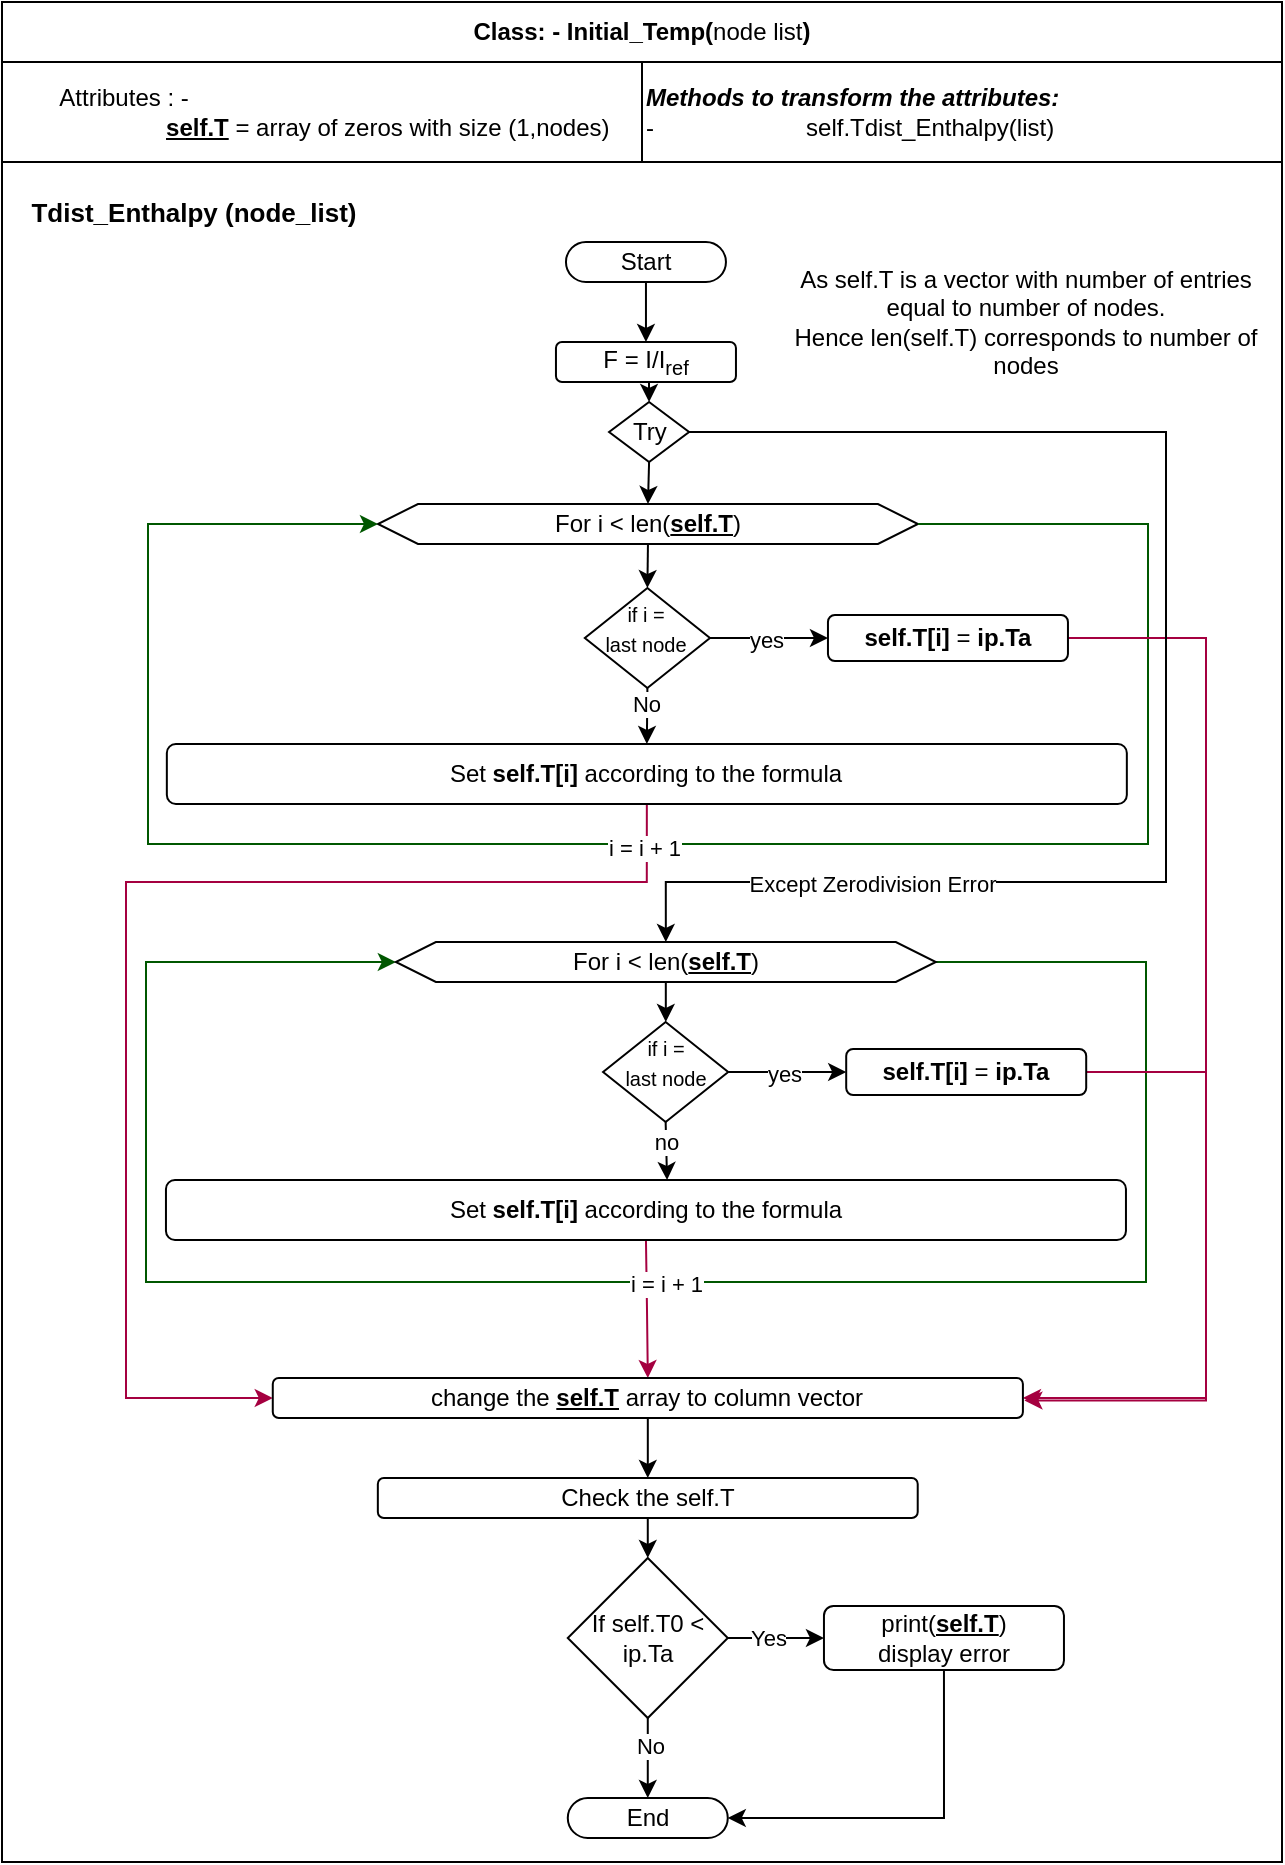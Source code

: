 <mxfile version="21.7.2" type="github">
  <diagram id="C5RBs43oDa-KdzZeNtuy" name="Page-1">
    <mxGraphModel dx="1687" dy="934" grid="0" gridSize="10" guides="1" tooltips="1" connect="1" arrows="1" fold="1" page="1" pageScale="1" pageWidth="827" pageHeight="1169" math="0" shadow="0">
      <root>
        <mxCell id="WIyWlLk6GJQsqaUBKTNV-0" />
        <mxCell id="WIyWlLk6GJQsqaUBKTNV-1" parent="WIyWlLk6GJQsqaUBKTNV-0" />
        <mxCell id="KUYVFX4BnLb6LtAk-J63-66" value="&lt;b&gt;Class: - Initial_Temp(&lt;/b&gt;node list&lt;b&gt;)&lt;/b&gt;" style="rounded=0;whiteSpace=wrap;html=1;" parent="WIyWlLk6GJQsqaUBKTNV-1" vertex="1">
          <mxGeometry x="100" y="65" width="640" height="30" as="geometry" />
        </mxCell>
        <mxCell id="KUYVFX4BnLb6LtAk-J63-67" value="&lt;span style=&quot;white-space: pre;&quot;&gt;&#x9;&lt;/span&gt;Attributes : -&amp;nbsp;&lt;br&gt;&lt;span style=&quot;white-space: pre;&quot;&gt;&#x9;&lt;/span&gt;&lt;span style=&quot;white-space: pre;&quot;&gt;&#x9;&lt;/span&gt;&lt;span style=&quot;white-space: pre;&quot;&gt;&#x9;&lt;/span&gt;&lt;b&gt;&lt;u&gt;self.T&lt;/u&gt;&lt;/b&gt; = array of zeros with size (1,nodes)" style="rounded=0;whiteSpace=wrap;html=1;align=left;" parent="WIyWlLk6GJQsqaUBKTNV-1" vertex="1">
          <mxGeometry x="100" y="95" width="320" height="50" as="geometry" />
        </mxCell>
        <mxCell id="KUYVFX4BnLb6LtAk-J63-68" value="&lt;i&gt;&lt;b&gt;Methods to transform the attributes:&lt;/b&gt;&lt;/i&gt; -&lt;span style=&quot;white-space: pre;&quot;&gt;&#x9;&lt;/span&gt;&lt;span style=&quot;white-space: pre;&quot;&gt;&#x9;&lt;/span&gt;&lt;span style=&quot;white-space: pre;&quot;&gt;&#x9;&lt;/span&gt;self.Tdist_Enthalpy(list)" style="rounded=0;whiteSpace=wrap;html=1;align=left;" parent="WIyWlLk6GJQsqaUBKTNV-1" vertex="1">
          <mxGeometry x="420" y="95" width="320" height="50" as="geometry" />
        </mxCell>
        <mxCell id="KUYVFX4BnLb6LtAk-J63-168" value="" style="rounded=0;whiteSpace=wrap;html=1;" parent="WIyWlLk6GJQsqaUBKTNV-1" vertex="1">
          <mxGeometry x="100" y="145" width="640" height="850" as="geometry" />
        </mxCell>
        <mxCell id="KUYVFX4BnLb6LtAk-J63-218" style="edgeStyle=orthogonalEdgeStyle;rounded=0;orthogonalLoop=1;jettySize=auto;html=1;exitX=0.5;exitY=1;exitDx=0;exitDy=0;entryX=0.5;entryY=0;entryDx=0;entryDy=0;" parent="WIyWlLk6GJQsqaUBKTNV-1" source="KUYVFX4BnLb6LtAk-J63-219" target="KUYVFX4BnLb6LtAk-J63-221" edge="1">
          <mxGeometry relative="1" as="geometry" />
        </mxCell>
        <mxCell id="KUYVFX4BnLb6LtAk-J63-219" value="Start" style="rounded=1;whiteSpace=wrap;html=1;arcSize=50;" parent="WIyWlLk6GJQsqaUBKTNV-1" vertex="1">
          <mxGeometry x="381.98" y="185" width="80" height="20" as="geometry" />
        </mxCell>
        <mxCell id="KUYVFX4BnLb6LtAk-J63-220" value="End" style="rounded=1;whiteSpace=wrap;html=1;arcSize=50;" parent="WIyWlLk6GJQsqaUBKTNV-1" vertex="1">
          <mxGeometry x="382.89" y="963" width="80" height="20" as="geometry" />
        </mxCell>
        <mxCell id="eg3Dcb_BBi-hNbYzrBa9-0" style="edgeStyle=orthogonalEdgeStyle;rounded=0;orthogonalLoop=1;jettySize=auto;html=1;exitX=0.5;exitY=1;exitDx=0;exitDy=0;entryX=0.5;entryY=0;entryDx=0;entryDy=0;" edge="1" parent="WIyWlLk6GJQsqaUBKTNV-1" source="KUYVFX4BnLb6LtAk-J63-221" target="KUYVFX4BnLb6LtAk-J63-263">
          <mxGeometry relative="1" as="geometry" />
        </mxCell>
        <mxCell id="KUYVFX4BnLb6LtAk-J63-221" value="F = I/I&lt;sub&gt;ref&lt;/sub&gt;" style="rounded=1;whiteSpace=wrap;html=1;" parent="WIyWlLk6GJQsqaUBKTNV-1" vertex="1">
          <mxGeometry x="376.98" y="235" width="90" height="20" as="geometry" />
        </mxCell>
        <mxCell id="KUYVFX4BnLb6LtAk-J63-222" style="edgeStyle=orthogonalEdgeStyle;rounded=0;orthogonalLoop=1;jettySize=auto;html=1;exitX=0.5;exitY=1;exitDx=0;exitDy=0;entryX=0.5;entryY=0;entryDx=0;entryDy=0;" parent="WIyWlLk6GJQsqaUBKTNV-1" source="KUYVFX4BnLb6LtAk-J63-223" target="KUYVFX4BnLb6LtAk-J63-239" edge="1">
          <mxGeometry relative="1" as="geometry" />
        </mxCell>
        <mxCell id="KUYVFX4BnLb6LtAk-J63-223" value="For i &amp;lt; len(&lt;u style=&quot;font-weight: bold;&quot;&gt;self.T&lt;/u&gt;)" style="shape=hexagon;perimeter=hexagonPerimeter2;whiteSpace=wrap;html=1;fixedSize=1;" parent="WIyWlLk6GJQsqaUBKTNV-1" vertex="1">
          <mxGeometry x="287.98" y="316" width="270" height="20" as="geometry" />
        </mxCell>
        <mxCell id="KUYVFX4BnLb6LtAk-J63-224" value="As self.T is a vector with number of entries equal to number of nodes.&lt;br&gt;Hence len(self.T) corresponds to number of nodes" style="text;html=1;strokeColor=none;fillColor=none;align=center;verticalAlign=middle;whiteSpace=wrap;rounded=0;" parent="WIyWlLk6GJQsqaUBKTNV-1" vertex="1">
          <mxGeometry x="491.98" y="195" width="240" height="60" as="geometry" />
        </mxCell>
        <mxCell id="KUYVFX4BnLb6LtAk-J63-225" style="edgeStyle=orthogonalEdgeStyle;rounded=0;orthogonalLoop=1;jettySize=auto;html=1;exitX=0.5;exitY=1;exitDx=0;exitDy=0;entryX=0;entryY=0.5;entryDx=0;entryDy=0;fillColor=#d80073;strokeColor=#A50040;" parent="WIyWlLk6GJQsqaUBKTNV-1" source="KUYVFX4BnLb6LtAk-J63-226" target="KUYVFX4BnLb6LtAk-J63-252" edge="1">
          <mxGeometry relative="1" as="geometry">
            <Array as="points">
              <mxPoint x="421.98" y="505" />
              <mxPoint x="161.98" y="505" />
              <mxPoint x="161.98" y="763" />
            </Array>
          </mxGeometry>
        </mxCell>
        <mxCell id="KUYVFX4BnLb6LtAk-J63-226" value="Set&lt;b&gt; self.T[i] &lt;/b&gt;according to the formula" style="rounded=1;whiteSpace=wrap;html=1;" parent="WIyWlLk6GJQsqaUBKTNV-1" vertex="1">
          <mxGeometry x="182.42" y="436" width="480" height="30" as="geometry" />
        </mxCell>
        <mxCell id="KUYVFX4BnLb6LtAk-J63-227" style="edgeStyle=orthogonalEdgeStyle;rounded=0;orthogonalLoop=1;jettySize=auto;html=1;exitX=0.5;exitY=1;exitDx=0;exitDy=0;entryX=0.5;entryY=0;entryDx=0;entryDy=0;fillColor=#d80073;strokeColor=#A50040;" parent="WIyWlLk6GJQsqaUBKTNV-1" target="KUYVFX4BnLb6LtAk-J63-252" edge="1">
          <mxGeometry relative="1" as="geometry">
            <mxPoint x="421.98" y="684" as="sourcePoint" />
            <mxPoint x="422.92" y="745" as="targetPoint" />
          </mxGeometry>
        </mxCell>
        <mxCell id="KUYVFX4BnLb6LtAk-J63-228" value="Set&lt;b style=&quot;border-color: var(--border-color);&quot;&gt;&amp;nbsp;self.T[i]&amp;nbsp;&lt;/b&gt;according to the formula" style="rounded=1;whiteSpace=wrap;html=1;" parent="WIyWlLk6GJQsqaUBKTNV-1" vertex="1">
          <mxGeometry x="181.98" y="654" width="480" height="30" as="geometry" />
        </mxCell>
        <mxCell id="KUYVFX4BnLb6LtAk-J63-229" style="edgeStyle=orthogonalEdgeStyle;rounded=0;orthogonalLoop=1;jettySize=auto;html=1;exitX=1;exitY=0.5;exitDx=0;exitDy=0;entryX=0;entryY=0.5;entryDx=0;entryDy=0;fillColor=#008a00;strokeColor=#005700;" parent="WIyWlLk6GJQsqaUBKTNV-1" source="KUYVFX4BnLb6LtAk-J63-223" target="KUYVFX4BnLb6LtAk-J63-223" edge="1">
          <mxGeometry relative="1" as="geometry">
            <Array as="points">
              <mxPoint x="672.98" y="326" />
              <mxPoint x="672.98" y="486" />
              <mxPoint x="172.98" y="486" />
              <mxPoint x="172.98" y="326" />
            </Array>
          </mxGeometry>
        </mxCell>
        <mxCell id="KUYVFX4BnLb6LtAk-J63-230" value="i = i + 1" style="edgeLabel;html=1;align=center;verticalAlign=middle;resizable=0;points=[];" parent="KUYVFX4BnLb6LtAk-J63-229" vertex="1" connectable="0">
          <mxGeometry x="0.041" y="2" relative="1" as="geometry">
            <mxPoint x="19" as="offset" />
          </mxGeometry>
        </mxCell>
        <mxCell id="KUYVFX4BnLb6LtAk-J63-231" style="edgeStyle=orthogonalEdgeStyle;rounded=0;orthogonalLoop=1;jettySize=auto;html=1;exitX=1;exitY=0.5;exitDx=0;exitDy=0;entryX=0;entryY=0.5;entryDx=0;entryDy=0;fillColor=#008a00;strokeColor=#005700;" parent="WIyWlLk6GJQsqaUBKTNV-1" source="KUYVFX4BnLb6LtAk-J63-234" target="KUYVFX4BnLb6LtAk-J63-234" edge="1">
          <mxGeometry relative="1" as="geometry">
            <mxPoint x="291.92" y="544.857" as="targetPoint" />
            <Array as="points">
              <mxPoint x="671.98" y="545" />
              <mxPoint x="671.98" y="705" />
              <mxPoint x="171.98" y="705" />
              <mxPoint x="171.98" y="545" />
            </Array>
          </mxGeometry>
        </mxCell>
        <mxCell id="KUYVFX4BnLb6LtAk-J63-232" value="i = i + 1" style="edgeLabel;html=1;align=center;verticalAlign=middle;resizable=0;points=[];" parent="KUYVFX4BnLb6LtAk-J63-231" vertex="1" connectable="0">
          <mxGeometry x="0.004" y="1" relative="1" as="geometry">
            <mxPoint x="22" as="offset" />
          </mxGeometry>
        </mxCell>
        <mxCell id="KUYVFX4BnLb6LtAk-J63-233" style="edgeStyle=orthogonalEdgeStyle;rounded=0;orthogonalLoop=1;jettySize=auto;html=1;exitX=0.5;exitY=1;exitDx=0;exitDy=0;" parent="WIyWlLk6GJQsqaUBKTNV-1" source="KUYVFX4BnLb6LtAk-J63-234" target="KUYVFX4BnLb6LtAk-J63-247" edge="1">
          <mxGeometry relative="1" as="geometry" />
        </mxCell>
        <mxCell id="KUYVFX4BnLb6LtAk-J63-234" value="For i &amp;lt; len(&lt;u style=&quot;font-weight: bold;&quot;&gt;self.T&lt;/u&gt;)" style="shape=hexagon;perimeter=hexagonPerimeter2;whiteSpace=wrap;html=1;fixedSize=1;" parent="WIyWlLk6GJQsqaUBKTNV-1" vertex="1">
          <mxGeometry x="296.92" y="535" width="270" height="20" as="geometry" />
        </mxCell>
        <mxCell id="KUYVFX4BnLb6LtAk-J63-235" style="edgeStyle=orthogonalEdgeStyle;rounded=0;orthogonalLoop=1;jettySize=auto;html=1;exitX=0.5;exitY=1;exitDx=0;exitDy=0;entryX=0.5;entryY=0;entryDx=0;entryDy=0;" parent="WIyWlLk6GJQsqaUBKTNV-1" source="KUYVFX4BnLb6LtAk-J63-239" target="KUYVFX4BnLb6LtAk-J63-226" edge="1">
          <mxGeometry relative="1" as="geometry" />
        </mxCell>
        <mxCell id="KUYVFX4BnLb6LtAk-J63-236" value="No" style="edgeLabel;html=1;align=center;verticalAlign=middle;resizable=0;points=[];" parent="KUYVFX4BnLb6LtAk-J63-235" vertex="1" connectable="0">
          <mxGeometry x="-0.438" y="-1" relative="1" as="geometry">
            <mxPoint as="offset" />
          </mxGeometry>
        </mxCell>
        <mxCell id="KUYVFX4BnLb6LtAk-J63-237" value="" style="edgeStyle=orthogonalEdgeStyle;rounded=0;orthogonalLoop=1;jettySize=auto;html=1;" parent="WIyWlLk6GJQsqaUBKTNV-1" source="KUYVFX4BnLb6LtAk-J63-239" edge="1">
          <mxGeometry relative="1" as="geometry">
            <mxPoint x="512.98" y="383" as="targetPoint" />
          </mxGeometry>
        </mxCell>
        <mxCell id="KUYVFX4BnLb6LtAk-J63-238" value="yes" style="edgeLabel;html=1;align=center;verticalAlign=middle;resizable=0;points=[];" parent="KUYVFX4BnLb6LtAk-J63-237" vertex="1" connectable="0">
          <mxGeometry x="-0.079" y="-1" relative="1" as="geometry">
            <mxPoint as="offset" />
          </mxGeometry>
        </mxCell>
        <mxCell id="KUYVFX4BnLb6LtAk-J63-239" value="" style="rhombus;whiteSpace=wrap;html=1;" parent="WIyWlLk6GJQsqaUBKTNV-1" vertex="1">
          <mxGeometry x="391.42" y="358" width="62.56" height="50" as="geometry" />
        </mxCell>
        <mxCell id="KUYVFX4BnLb6LtAk-J63-240" value="&lt;font style=&quot;font-size: 10px;&quot;&gt;if i = &lt;br&gt;last node&lt;/font&gt;" style="text;html=1;strokeColor=none;fillColor=none;align=center;verticalAlign=middle;whiteSpace=wrap;rounded=0;" parent="WIyWlLk6GJQsqaUBKTNV-1" vertex="1">
          <mxGeometry x="392.42" y="363" width="60" height="30" as="geometry" />
        </mxCell>
        <mxCell id="KUYVFX4BnLb6LtAk-J63-241" style="edgeStyle=orthogonalEdgeStyle;rounded=0;orthogonalLoop=1;jettySize=auto;html=1;exitX=1;exitY=0.5;exitDx=0;exitDy=0;fillColor=#d80073;strokeColor=#A50040;entryX=1.002;entryY=0.561;entryDx=0;entryDy=0;entryPerimeter=0;" parent="WIyWlLk6GJQsqaUBKTNV-1" source="KUYVFX4BnLb6LtAk-J63-242" target="KUYVFX4BnLb6LtAk-J63-252" edge="1">
          <mxGeometry relative="1" as="geometry">
            <mxPoint x="631.98" y="775" as="targetPoint" />
            <Array as="points">
              <mxPoint x="701.98" y="383" />
              <mxPoint x="701.98" y="764" />
            </Array>
          </mxGeometry>
        </mxCell>
        <mxCell id="KUYVFX4BnLb6LtAk-J63-242" value="&lt;b&gt;self.T[i]&lt;/b&gt; = &lt;b&gt;ip.Ta&lt;/b&gt;" style="rounded=1;whiteSpace=wrap;html=1;" parent="WIyWlLk6GJQsqaUBKTNV-1" vertex="1">
          <mxGeometry x="512.98" y="371.5" width="120" height="23" as="geometry" />
        </mxCell>
        <mxCell id="KUYVFX4BnLb6LtAk-J63-243" value="" style="edgeStyle=orthogonalEdgeStyle;rounded=0;orthogonalLoop=1;jettySize=auto;html=1;" parent="WIyWlLk6GJQsqaUBKTNV-1" source="KUYVFX4BnLb6LtAk-J63-247" edge="1">
          <mxGeometry relative="1" as="geometry">
            <mxPoint x="522.1" y="600" as="targetPoint" />
          </mxGeometry>
        </mxCell>
        <mxCell id="KUYVFX4BnLb6LtAk-J63-244" value="yes" style="edgeLabel;html=1;align=center;verticalAlign=middle;resizable=0;points=[];" parent="KUYVFX4BnLb6LtAk-J63-243" vertex="1" connectable="0">
          <mxGeometry x="-0.079" y="-1" relative="1" as="geometry">
            <mxPoint as="offset" />
          </mxGeometry>
        </mxCell>
        <mxCell id="KUYVFX4BnLb6LtAk-J63-245" style="edgeStyle=orthogonalEdgeStyle;rounded=0;orthogonalLoop=1;jettySize=auto;html=1;exitX=0.5;exitY=1;exitDx=0;exitDy=0;entryX=0.522;entryY=0;entryDx=0;entryDy=0;entryPerimeter=0;" parent="WIyWlLk6GJQsqaUBKTNV-1" source="KUYVFX4BnLb6LtAk-J63-247" target="KUYVFX4BnLb6LtAk-J63-228" edge="1">
          <mxGeometry relative="1" as="geometry" />
        </mxCell>
        <mxCell id="KUYVFX4BnLb6LtAk-J63-246" value="no" style="edgeLabel;html=1;align=center;verticalAlign=middle;resizable=0;points=[];" parent="KUYVFX4BnLb6LtAk-J63-245" vertex="1" connectable="0">
          <mxGeometry x="-0.289" y="-1" relative="1" as="geometry">
            <mxPoint as="offset" />
          </mxGeometry>
        </mxCell>
        <mxCell id="KUYVFX4BnLb6LtAk-J63-247" value="" style="rhombus;whiteSpace=wrap;html=1;" parent="WIyWlLk6GJQsqaUBKTNV-1" vertex="1">
          <mxGeometry x="400.54" y="575" width="62.56" height="50" as="geometry" />
        </mxCell>
        <mxCell id="KUYVFX4BnLb6LtAk-J63-248" value="&lt;font style=&quot;font-size: 10px;&quot;&gt;if i = &lt;br&gt;last node&lt;/font&gt;" style="text;html=1;strokeColor=none;fillColor=none;align=center;verticalAlign=middle;whiteSpace=wrap;rounded=0;" parent="WIyWlLk6GJQsqaUBKTNV-1" vertex="1">
          <mxGeometry x="401.54" y="580" width="60" height="30" as="geometry" />
        </mxCell>
        <mxCell id="KUYVFX4BnLb6LtAk-J63-249" style="edgeStyle=orthogonalEdgeStyle;rounded=0;orthogonalLoop=1;jettySize=auto;html=1;exitX=1;exitY=0.5;exitDx=0;exitDy=0;entryX=1;entryY=0.5;entryDx=0;entryDy=0;fillColor=#d80073;strokeColor=#A50040;" parent="WIyWlLk6GJQsqaUBKTNV-1" source="KUYVFX4BnLb6LtAk-J63-250" target="KUYVFX4BnLb6LtAk-J63-252" edge="1">
          <mxGeometry relative="1" as="geometry">
            <Array as="points">
              <mxPoint x="701.98" y="600" />
              <mxPoint x="701.98" y="763" />
            </Array>
          </mxGeometry>
        </mxCell>
        <mxCell id="KUYVFX4BnLb6LtAk-J63-250" value="&lt;b&gt;self.T[i]&lt;/b&gt; = &lt;b&gt;ip.Ta&lt;/b&gt;" style="rounded=1;whiteSpace=wrap;html=1;" parent="WIyWlLk6GJQsqaUBKTNV-1" vertex="1">
          <mxGeometry x="522.1" y="588.5" width="120" height="23" as="geometry" />
        </mxCell>
        <mxCell id="KUYVFX4BnLb6LtAk-J63-251" style="edgeStyle=orthogonalEdgeStyle;rounded=0;orthogonalLoop=1;jettySize=auto;html=1;exitX=0.5;exitY=1;exitDx=0;exitDy=0;entryX=0.5;entryY=0;entryDx=0;entryDy=0;" parent="WIyWlLk6GJQsqaUBKTNV-1" source="KUYVFX4BnLb6LtAk-J63-252" target="KUYVFX4BnLb6LtAk-J63-254" edge="1">
          <mxGeometry relative="1" as="geometry" />
        </mxCell>
        <mxCell id="KUYVFX4BnLb6LtAk-J63-252" value="change the &lt;b&gt;&lt;u&gt;self.T&lt;/u&gt;&lt;/b&gt; array to column vector" style="rounded=1;whiteSpace=wrap;html=1;" parent="WIyWlLk6GJQsqaUBKTNV-1" vertex="1">
          <mxGeometry x="235.39" y="753" width="375.06" height="20" as="geometry" />
        </mxCell>
        <mxCell id="KUYVFX4BnLb6LtAk-J63-253" style="edgeStyle=orthogonalEdgeStyle;rounded=0;orthogonalLoop=1;jettySize=auto;html=1;exitX=0.5;exitY=1;exitDx=0;exitDy=0;entryX=0.5;entryY=0;entryDx=0;entryDy=0;" parent="WIyWlLk6GJQsqaUBKTNV-1" source="KUYVFX4BnLb6LtAk-J63-254" target="KUYVFX4BnLb6LtAk-J63-259" edge="1">
          <mxGeometry relative="1" as="geometry" />
        </mxCell>
        <mxCell id="KUYVFX4BnLb6LtAk-J63-254" value="Check the self.T" style="rounded=1;whiteSpace=wrap;html=1;" parent="WIyWlLk6GJQsqaUBKTNV-1" vertex="1">
          <mxGeometry x="287.92" y="803" width="269.94" height="20" as="geometry" />
        </mxCell>
        <mxCell id="KUYVFX4BnLb6LtAk-J63-255" style="edgeStyle=orthogonalEdgeStyle;rounded=0;orthogonalLoop=1;jettySize=auto;html=1;exitX=0.5;exitY=1;exitDx=0;exitDy=0;entryX=0.5;entryY=0;entryDx=0;entryDy=0;" parent="WIyWlLk6GJQsqaUBKTNV-1" source="KUYVFX4BnLb6LtAk-J63-259" target="KUYVFX4BnLb6LtAk-J63-220" edge="1">
          <mxGeometry relative="1" as="geometry" />
        </mxCell>
        <mxCell id="KUYVFX4BnLb6LtAk-J63-256" value="No" style="edgeLabel;html=1;align=center;verticalAlign=middle;resizable=0;points=[];" parent="KUYVFX4BnLb6LtAk-J63-255" vertex="1" connectable="0">
          <mxGeometry x="-0.33" y="1" relative="1" as="geometry">
            <mxPoint as="offset" />
          </mxGeometry>
        </mxCell>
        <mxCell id="KUYVFX4BnLb6LtAk-J63-257" value="" style="edgeStyle=orthogonalEdgeStyle;rounded=0;orthogonalLoop=1;jettySize=auto;html=1;" parent="WIyWlLk6GJQsqaUBKTNV-1" source="KUYVFX4BnLb6LtAk-J63-259" target="KUYVFX4BnLb6LtAk-J63-265" edge="1">
          <mxGeometry relative="1" as="geometry" />
        </mxCell>
        <mxCell id="KUYVFX4BnLb6LtAk-J63-258" value="Yes" style="edgeLabel;html=1;align=center;verticalAlign=middle;resizable=0;points=[];" parent="KUYVFX4BnLb6LtAk-J63-257" vertex="1" connectable="0">
          <mxGeometry x="-0.182" relative="1" as="geometry">
            <mxPoint as="offset" />
          </mxGeometry>
        </mxCell>
        <mxCell id="KUYVFX4BnLb6LtAk-J63-259" value="If self.T0 &amp;lt; ip.Ta" style="rhombus;whiteSpace=wrap;html=1;" parent="WIyWlLk6GJQsqaUBKTNV-1" vertex="1">
          <mxGeometry x="382.89" y="843" width="80" height="80" as="geometry" />
        </mxCell>
        <mxCell id="KUYVFX4BnLb6LtAk-J63-260" style="edgeStyle=orthogonalEdgeStyle;rounded=0;orthogonalLoop=1;jettySize=auto;html=1;exitX=0.5;exitY=1;exitDx=0;exitDy=0;entryX=0.5;entryY=0;entryDx=0;entryDy=0;" parent="WIyWlLk6GJQsqaUBKTNV-1" source="KUYVFX4BnLb6LtAk-J63-263" target="KUYVFX4BnLb6LtAk-J63-223" edge="1">
          <mxGeometry relative="1" as="geometry" />
        </mxCell>
        <mxCell id="KUYVFX4BnLb6LtAk-J63-261" style="edgeStyle=orthogonalEdgeStyle;rounded=0;orthogonalLoop=1;jettySize=auto;html=1;exitX=1;exitY=0.5;exitDx=0;exitDy=0;entryX=0.5;entryY=0;entryDx=0;entryDy=0;" parent="WIyWlLk6GJQsqaUBKTNV-1" source="KUYVFX4BnLb6LtAk-J63-263" target="KUYVFX4BnLb6LtAk-J63-234" edge="1">
          <mxGeometry relative="1" as="geometry">
            <Array as="points">
              <mxPoint x="681.98" y="280" />
              <mxPoint x="681.98" y="505" />
              <mxPoint x="431.98" y="505" />
            </Array>
          </mxGeometry>
        </mxCell>
        <mxCell id="KUYVFX4BnLb6LtAk-J63-262" value="Except Zerodivision Error" style="edgeLabel;html=1;align=center;verticalAlign=middle;resizable=0;points=[];" parent="KUYVFX4BnLb6LtAk-J63-261" vertex="1" connectable="0">
          <mxGeometry x="0.642" y="1" relative="1" as="geometry">
            <mxPoint as="offset" />
          </mxGeometry>
        </mxCell>
        <mxCell id="KUYVFX4BnLb6LtAk-J63-263" value="Try" style="rhombus;whiteSpace=wrap;html=1;" parent="WIyWlLk6GJQsqaUBKTNV-1" vertex="1">
          <mxGeometry x="403.54" y="265" width="40" height="30" as="geometry" />
        </mxCell>
        <mxCell id="KUYVFX4BnLb6LtAk-J63-264" style="edgeStyle=orthogonalEdgeStyle;rounded=0;orthogonalLoop=1;jettySize=auto;html=1;exitX=0.5;exitY=1;exitDx=0;exitDy=0;entryX=1;entryY=0.5;entryDx=0;entryDy=0;" parent="WIyWlLk6GJQsqaUBKTNV-1" source="KUYVFX4BnLb6LtAk-J63-265" target="KUYVFX4BnLb6LtAk-J63-220" edge="1">
          <mxGeometry relative="1" as="geometry" />
        </mxCell>
        <mxCell id="KUYVFX4BnLb6LtAk-J63-265" value="print(&lt;b&gt;&lt;u&gt;self.T&lt;/u&gt;&lt;/b&gt;)&lt;br&gt;display error" style="rounded=1;whiteSpace=wrap;html=1;" parent="WIyWlLk6GJQsqaUBKTNV-1" vertex="1">
          <mxGeometry x="510.98" y="867" width="120" height="32" as="geometry" />
        </mxCell>
        <mxCell id="KUYVFX4BnLb6LtAk-J63-266" value="&lt;b&gt;&lt;font style=&quot;font-size: 13px;&quot;&gt;Tdist_Enthalpy (node_list)&lt;/font&gt;&lt;/b&gt;" style="text;html=1;strokeColor=none;fillColor=none;align=center;verticalAlign=middle;whiteSpace=wrap;rounded=0;" parent="WIyWlLk6GJQsqaUBKTNV-1" vertex="1">
          <mxGeometry x="101" y="155" width="190" height="30" as="geometry" />
        </mxCell>
      </root>
    </mxGraphModel>
  </diagram>
</mxfile>
